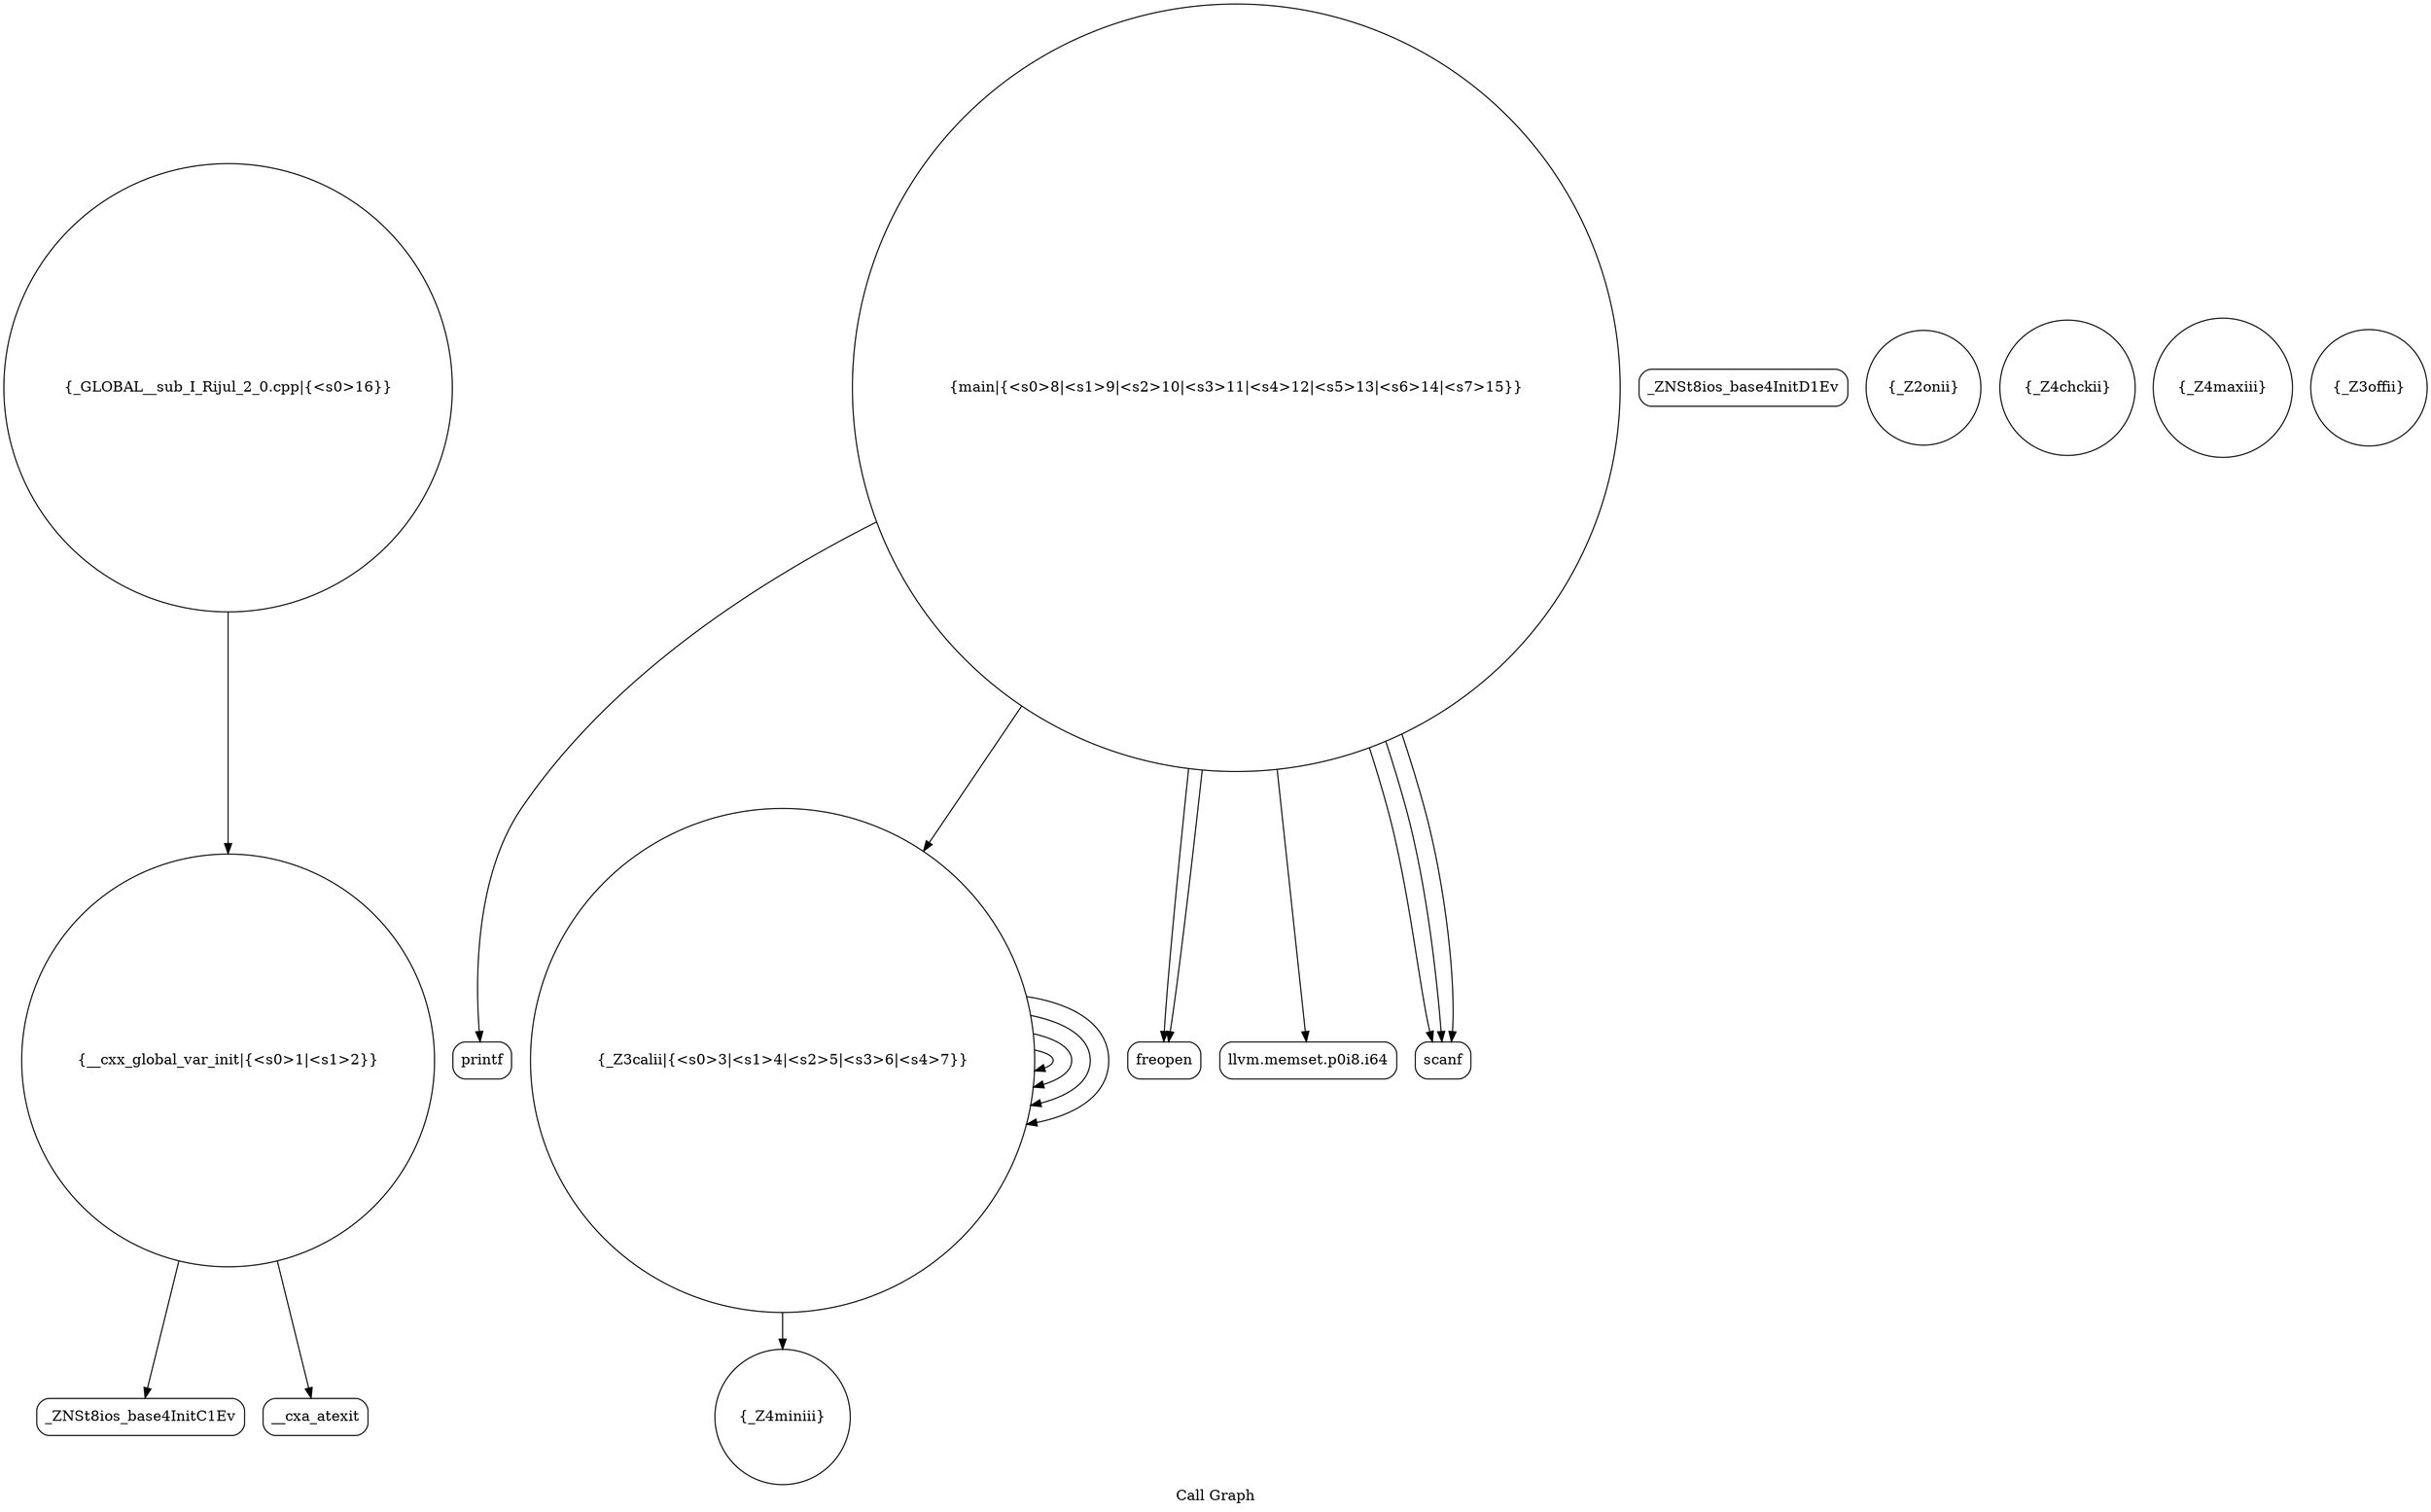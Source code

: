 digraph "Call Graph" {
	label="Call Graph";

	Node0x562c83dc0ed0 [shape=record,shape=circle,label="{__cxx_global_var_init|{<s0>1|<s1>2}}"];
	Node0x562c83dc0ed0:s0 -> Node0x562c83dc1360[color=black];
	Node0x562c83dc0ed0:s1 -> Node0x562c83dc1460[color=black];
	Node0x562c83dc1660 [shape=record,shape=circle,label="{_Z4miniii}"];
	Node0x562c83dc19e0 [shape=record,shape=Mrecord,label="{printf}"];
	Node0x562c83dc13e0 [shape=record,shape=Mrecord,label="{_ZNSt8ios_base4InitD1Ev}"];
	Node0x562c83dc1760 [shape=record,shape=circle,label="{_Z3calii|{<s0>3|<s1>4|<s2>5|<s3>6|<s4>7}}"];
	Node0x562c83dc1760:s0 -> Node0x562c83dc1760[color=black];
	Node0x562c83dc1760:s1 -> Node0x562c83dc1760[color=black];
	Node0x562c83dc1760:s2 -> Node0x562c83dc1760[color=black];
	Node0x562c83dc1760:s3 -> Node0x562c83dc1760[color=black];
	Node0x562c83dc1760:s4 -> Node0x562c83dc1660[color=black];
	Node0x562c83dc14e0 [shape=record,shape=circle,label="{_Z2onii}"];
	Node0x562c83dc1860 [shape=record,shape=Mrecord,label="{freopen}"];
	Node0x562c83dc15e0 [shape=record,shape=circle,label="{_Z4chckii}"];
	Node0x562c83dc1960 [shape=record,shape=Mrecord,label="{llvm.memset.p0i8.i64}"];
	Node0x562c83dc1360 [shape=record,shape=Mrecord,label="{_ZNSt8ios_base4InitC1Ev}"];
	Node0x562c83dc16e0 [shape=record,shape=circle,label="{_Z4maxiii}"];
	Node0x562c83dc1a60 [shape=record,shape=circle,label="{_GLOBAL__sub_I_Rijul_2_0.cpp|{<s0>16}}"];
	Node0x562c83dc1a60:s0 -> Node0x562c83dc0ed0[color=black];
	Node0x562c83dc1460 [shape=record,shape=Mrecord,label="{__cxa_atexit}"];
	Node0x562c83dc17e0 [shape=record,shape=circle,label="{main|{<s0>8|<s1>9|<s2>10|<s3>11|<s4>12|<s5>13|<s6>14|<s7>15}}"];
	Node0x562c83dc17e0:s0 -> Node0x562c83dc1860[color=black];
	Node0x562c83dc17e0:s1 -> Node0x562c83dc1860[color=black];
	Node0x562c83dc17e0:s2 -> Node0x562c83dc18e0[color=black];
	Node0x562c83dc17e0:s3 -> Node0x562c83dc18e0[color=black];
	Node0x562c83dc17e0:s4 -> Node0x562c83dc18e0[color=black];
	Node0x562c83dc17e0:s5 -> Node0x562c83dc1960[color=black];
	Node0x562c83dc17e0:s6 -> Node0x562c83dc1760[color=black];
	Node0x562c83dc17e0:s7 -> Node0x562c83dc19e0[color=black];
	Node0x562c83dc1560 [shape=record,shape=circle,label="{_Z3offii}"];
	Node0x562c83dc18e0 [shape=record,shape=Mrecord,label="{scanf}"];
}
